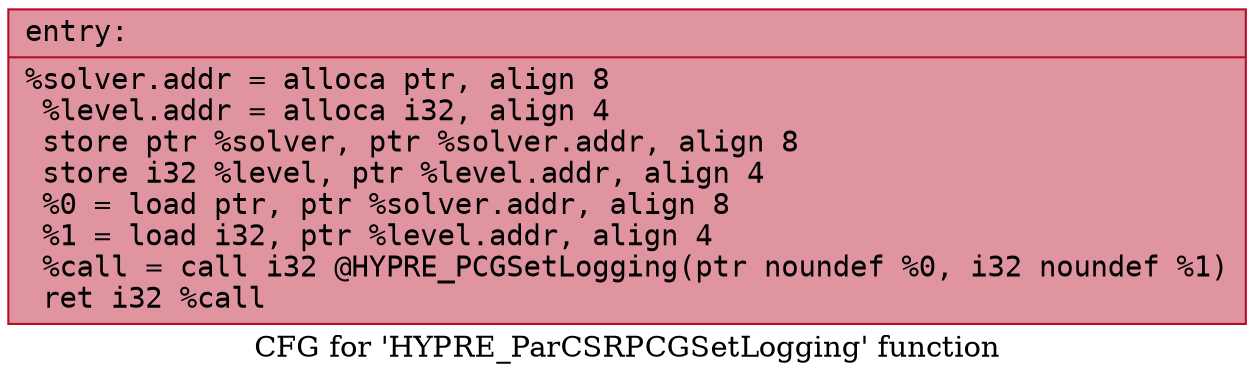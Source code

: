 digraph "CFG for 'HYPRE_ParCSRPCGSetLogging' function" {
	label="CFG for 'HYPRE_ParCSRPCGSetLogging' function";

	Node0x55f91b63b780 [shape=record,color="#b70d28ff", style=filled, fillcolor="#b70d2870" fontname="Courier",label="{entry:\l|  %solver.addr = alloca ptr, align 8\l  %level.addr = alloca i32, align 4\l  store ptr %solver, ptr %solver.addr, align 8\l  store i32 %level, ptr %level.addr, align 4\l  %0 = load ptr, ptr %solver.addr, align 8\l  %1 = load i32, ptr %level.addr, align 4\l  %call = call i32 @HYPRE_PCGSetLogging(ptr noundef %0, i32 noundef %1)\l  ret i32 %call\l}"];
}
